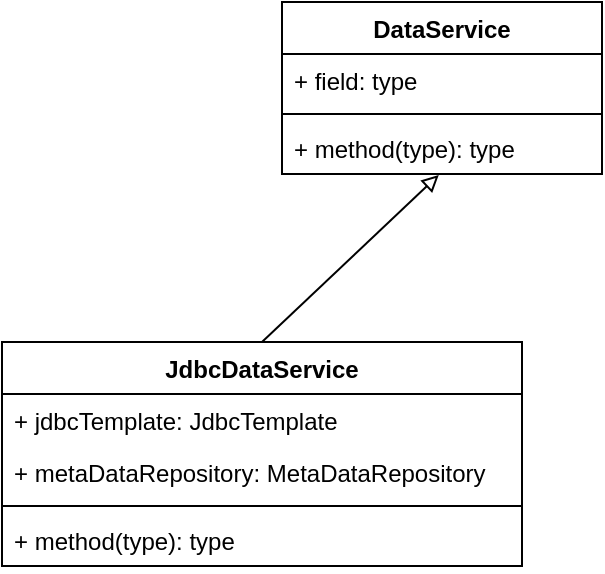 <mxfile version="18.0.2" type="github" pages="2"><diagram id="YTP_IULVYtPE86kG3om8" name="Page-1"><mxGraphModel dx="958" dy="476" grid="0" gridSize="10" guides="1" tooltips="1" connect="1" arrows="1" fold="1" page="1" pageScale="1" pageWidth="827" pageHeight="1169" math="0" shadow="0"><root><mxCell id="0"/><mxCell id="1" parent="0"/><mxCell id="gjwlBXMkURW63TbR3d0O-1" value="DataService" style="swimlane;fontStyle=1;align=center;verticalAlign=top;childLayout=stackLayout;horizontal=1;startSize=26;horizontalStack=0;resizeParent=1;resizeParentMax=0;resizeLast=0;collapsible=1;marginBottom=0;" vertex="1" parent="1"><mxGeometry x="310" y="420" width="160" height="86" as="geometry"/></mxCell><mxCell id="gjwlBXMkURW63TbR3d0O-2" value="+ field: type" style="text;strokeColor=none;fillColor=none;align=left;verticalAlign=top;spacingLeft=4;spacingRight=4;overflow=hidden;rotatable=0;points=[[0,0.5],[1,0.5]];portConstraint=eastwest;" vertex="1" parent="gjwlBXMkURW63TbR3d0O-1"><mxGeometry y="26" width="160" height="26" as="geometry"/></mxCell><mxCell id="gjwlBXMkURW63TbR3d0O-3" value="" style="line;strokeWidth=1;fillColor=none;align=left;verticalAlign=middle;spacingTop=-1;spacingLeft=3;spacingRight=3;rotatable=0;labelPosition=right;points=[];portConstraint=eastwest;" vertex="1" parent="gjwlBXMkURW63TbR3d0O-1"><mxGeometry y="52" width="160" height="8" as="geometry"/></mxCell><mxCell id="gjwlBXMkURW63TbR3d0O-4" value="+ method(type): type" style="text;strokeColor=none;fillColor=none;align=left;verticalAlign=top;spacingLeft=4;spacingRight=4;overflow=hidden;rotatable=0;points=[[0,0.5],[1,0.5]];portConstraint=eastwest;" vertex="1" parent="gjwlBXMkURW63TbR3d0O-1"><mxGeometry y="60" width="160" height="26" as="geometry"/></mxCell><mxCell id="gjwlBXMkURW63TbR3d0O-9" style="rounded=0;orthogonalLoop=1;jettySize=auto;html=1;entryX=0.49;entryY=1.018;entryDx=0;entryDy=0;entryPerimeter=0;endArrow=block;endFill=0;exitX=0.5;exitY=0;exitDx=0;exitDy=0;" edge="1" parent="1" source="gjwlBXMkURW63TbR3d0O-5" target="gjwlBXMkURW63TbR3d0O-4"><mxGeometry relative="1" as="geometry"/></mxCell><mxCell id="gjwlBXMkURW63TbR3d0O-5" value="JdbcDataService" style="swimlane;fontStyle=1;align=center;verticalAlign=top;childLayout=stackLayout;horizontal=1;startSize=26;horizontalStack=0;resizeParent=1;resizeParentMax=0;resizeLast=0;collapsible=1;marginBottom=0;" vertex="1" parent="1"><mxGeometry x="170" y="590" width="260" height="112" as="geometry"/></mxCell><mxCell id="gjwlBXMkURW63TbR3d0O-6" value="+ jdbcTemplate: JdbcTemplate" style="text;strokeColor=none;fillColor=none;align=left;verticalAlign=top;spacingLeft=4;spacingRight=4;overflow=hidden;rotatable=0;points=[[0,0.5],[1,0.5]];portConstraint=eastwest;" vertex="1" parent="gjwlBXMkURW63TbR3d0O-5"><mxGeometry y="26" width="260" height="26" as="geometry"/></mxCell><mxCell id="gjwlBXMkURW63TbR3d0O-10" value="+ metaDataRepository: MetaDataRepository" style="text;strokeColor=none;fillColor=none;align=left;verticalAlign=top;spacingLeft=4;spacingRight=4;overflow=hidden;rotatable=0;points=[[0,0.5],[1,0.5]];portConstraint=eastwest;" vertex="1" parent="gjwlBXMkURW63TbR3d0O-5"><mxGeometry y="52" width="260" height="26" as="geometry"/></mxCell><mxCell id="gjwlBXMkURW63TbR3d0O-7" value="" style="line;strokeWidth=1;fillColor=none;align=left;verticalAlign=middle;spacingTop=-1;spacingLeft=3;spacingRight=3;rotatable=0;labelPosition=right;points=[];portConstraint=eastwest;" vertex="1" parent="gjwlBXMkURW63TbR3d0O-5"><mxGeometry y="78" width="260" height="8" as="geometry"/></mxCell><mxCell id="gjwlBXMkURW63TbR3d0O-8" value="+ method(type): type" style="text;strokeColor=none;fillColor=none;align=left;verticalAlign=top;spacingLeft=4;spacingRight=4;overflow=hidden;rotatable=0;points=[[0,0.5],[1,0.5]];portConstraint=eastwest;" vertex="1" parent="gjwlBXMkURW63TbR3d0O-5"><mxGeometry y="86" width="260" height="26" as="geometry"/></mxCell></root></mxGraphModel></diagram><diagram id="bmMnkfpxucF0F67ymjso" name="Page-2"><mxGraphModel dx="1102" dy="547" grid="0" gridSize="10" guides="1" tooltips="1" connect="1" arrows="1" fold="1" page="1" pageScale="1" pageWidth="827" pageHeight="1169" math="0" shadow="0"><root><mxCell id="0"/><mxCell id="1" parent="0"/><mxCell id="-01Akcs6m6mWAd6N3ati-3" value="" style="rounded=0;whiteSpace=wrap;html=1;" vertex="1" parent="1"><mxGeometry x="160" y="362" width="402" height="241" as="geometry"/></mxCell><mxCell id="-01Akcs6m6mWAd6N3ati-1" value="Meta" style="rounded=0;whiteSpace=wrap;html=1;" vertex="1" parent="1"><mxGeometry x="198" y="386.5" width="127" height="192" as="geometry"/></mxCell><mxCell id="-01Akcs6m6mWAd6N3ati-2" value="Data" style="rounded=0;whiteSpace=wrap;html=1;" vertex="1" parent="1"><mxGeometry x="390" y="386.5" width="127" height="192" as="geometry"/></mxCell><mxCell id="-01Akcs6m6mWAd6N3ati-4" value="LayoutObject" style="rounded=0;whiteSpace=wrap;html=1;" vertex="1" parent="1"><mxGeometry x="119" y="67" width="120" height="60" as="geometry"/></mxCell></root></mxGraphModel></diagram></mxfile>